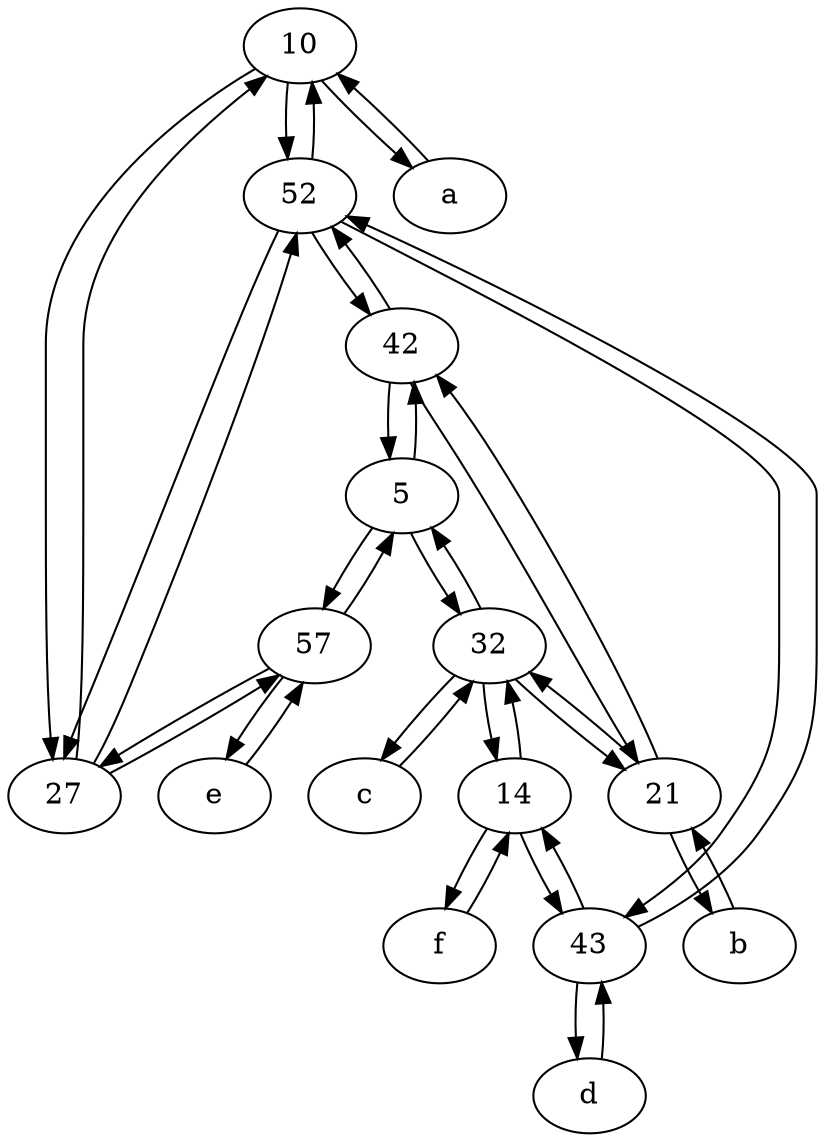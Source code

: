 digraph  {
	10;
	52;
	21;
	f [pos="15,45!"];
	43;
	e [pos="30,50!"];
	27;
	b [pos="50,20!"];
	c [pos="20,10!"];
	14;
	5;
	32;
	42;
	d [pos="20,30!"];
	57;
	a [pos="40,10!"];
	14 -> 32;
	32 -> 14;
	21 -> 42;
	52 -> 10;
	a -> 10;
	32 -> 21;
	f -> 14;
	27 -> 57;
	5 -> 32;
	27 -> 52;
	14 -> 43;
	52 -> 43;
	57 -> 27;
	42 -> 21;
	32 -> 5;
	10 -> 27;
	21 -> b;
	32 -> c;
	c -> 32;
	57 -> e;
	e -> 57;
	b -> 21;
	52 -> 42;
	52 -> 27;
	10 -> 52;
	d -> 43;
	21 -> 32;
	14 -> f;
	10 -> a;
	42 -> 52;
	43 -> 52;
	57 -> 5;
	5 -> 42;
	5 -> 57;
	43 -> 14;
	43 -> d;
	42 -> 5;
	27 -> 10;

	}